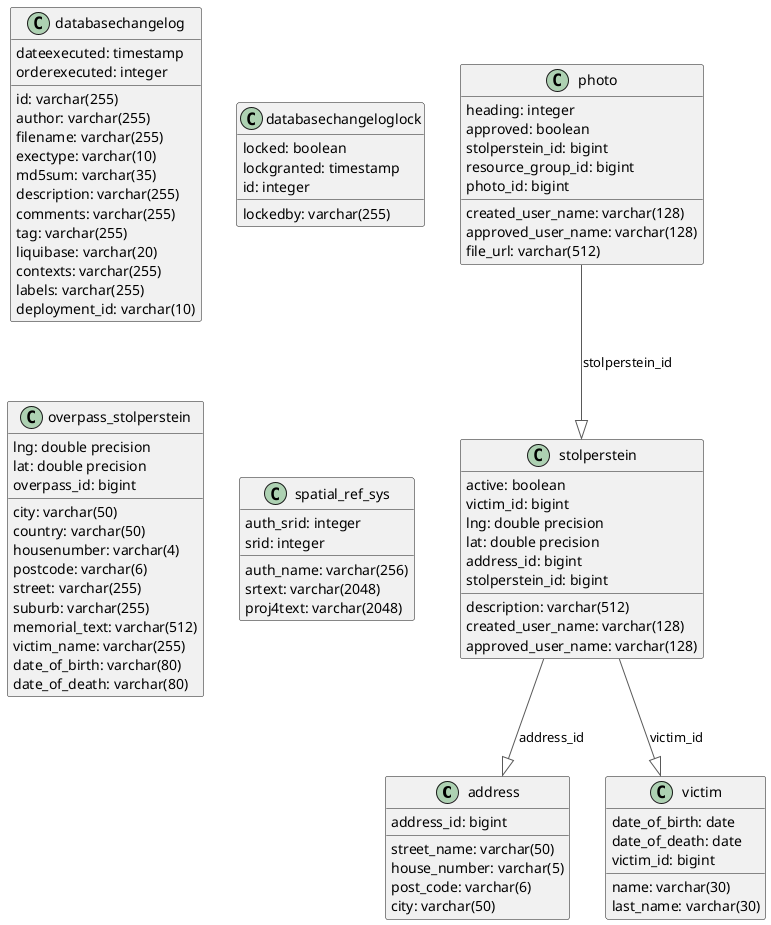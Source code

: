 @startuml

class address {
   street_name: varchar(50)
   house_number: varchar(5)
   post_code: varchar(6)
   city: varchar(50)
   address_id: bigint
}
class databasechangelog {
   id: varchar(255)
   author: varchar(255)
   filename: varchar(255)
   dateexecuted: timestamp
   orderexecuted: integer
   exectype: varchar(10)
   md5sum: varchar(35)
   description: varchar(255)
   comments: varchar(255)
   tag: varchar(255)
   liquibase: varchar(20)
   contexts: varchar(255)
   labels: varchar(255)
   deployment_id: varchar(10)
}
class databasechangeloglock {
   locked: boolean
   lockgranted: timestamp
   lockedby: varchar(255)
   id: integer
}
class overpass_stolperstein {
   lng: double precision
   lat: double precision
   city: varchar(50)
   country: varchar(50)
   housenumber: varchar(4)
   postcode: varchar(6)
   street: varchar(255)
   suburb: varchar(255)
   memorial_text: varchar(512)
   victim_name: varchar(255)
   date_of_birth: varchar(80)
   date_of_death: varchar(80)
   overpass_id: bigint
}
class photo {
   heading: integer
   approved: boolean
   created_user_name: varchar(128)
   approved_user_name: varchar(128)
   stolperstein_id: bigint
   file_url: varchar(512)
   resource_group_id: bigint
   photo_id: bigint
}
class spatial_ref_sys {
   auth_name: varchar(256)
   auth_srid: integer
   srtext: varchar(2048)
   proj4text: varchar(2048)
   srid: integer
}
class stolperstein {
   description: varchar(512)
   active: boolean
   created_user_name: varchar(128)
   approved_user_name: varchar(128)
   victim_id: bigint
   lng: double precision
   lat: double precision
   address_id: bigint
   stolperstein_id: bigint
}
class victim {
   name: varchar(30)
   last_name: varchar(30)
   date_of_birth: date
   date_of_death: date
   victim_id: bigint
}

photo                  -[#595959,plain]-^  stolperstein          : "stolperstein_id"
stolperstein           -[#595959,plain]-^  address               : "address_id"
stolperstein           -[#595959,plain]-^  victim                : "victim_id"
@enduml
